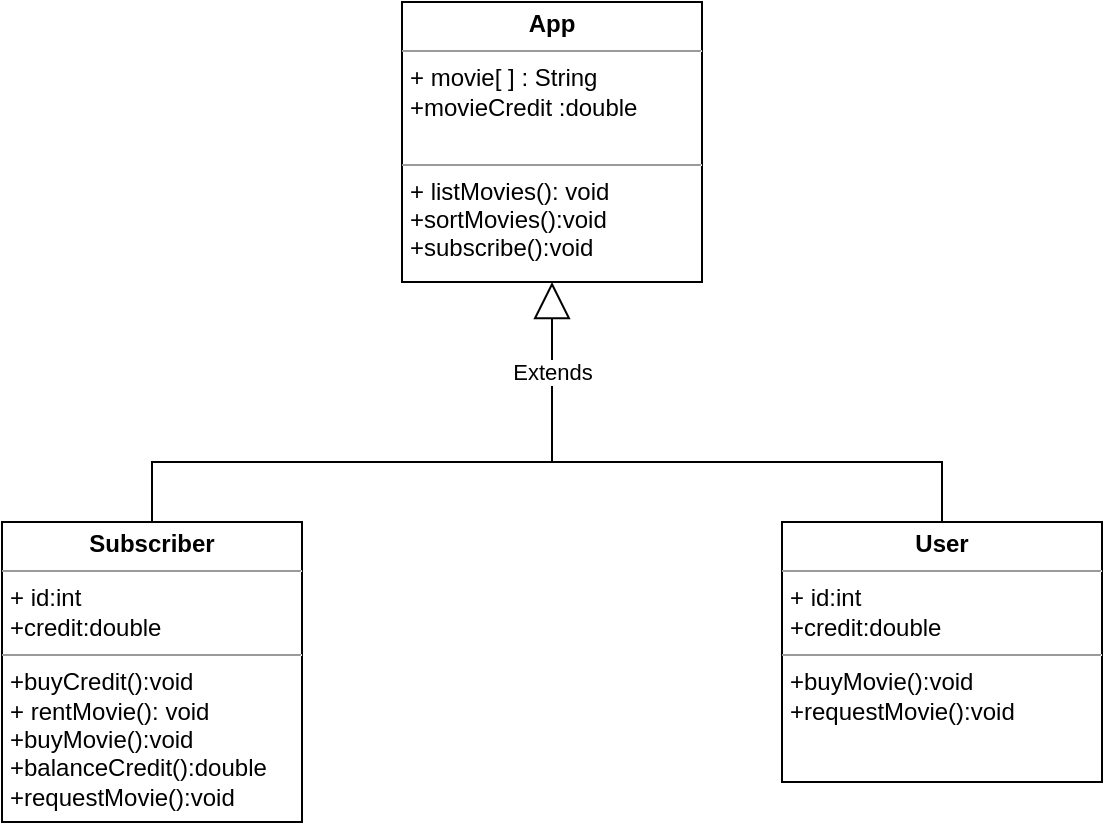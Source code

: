 <mxfile version="21.7.1" type="github">
  <diagram name="Page-1" id="929967ad-93f9-6ef4-fab6-5d389245f69c">
    <mxGraphModel dx="1050" dy="566" grid="1" gridSize="10" guides="1" tooltips="1" connect="1" arrows="1" fold="1" page="1" pageScale="1.5" pageWidth="1169" pageHeight="826" background="none" math="0" shadow="0">
      <root>
        <mxCell id="0" style=";html=1;" />
        <mxCell id="1" style=";html=1;" parent="0" />
        <mxCell id="eBXJGZw7fC2WVUuX2qBJ-1" value="&lt;p style=&quot;margin:0px;margin-top:4px;text-align:center;&quot;&gt;&lt;b&gt;App&lt;/b&gt;&lt;/p&gt;&lt;hr size=&quot;1&quot;&gt;&lt;p style=&quot;margin:0px;margin-left:4px;&quot;&gt;+ movie[ ] : String&lt;/p&gt;&lt;p style=&quot;margin:0px;margin-left:4px;&quot;&gt;+movieCredit :double&lt;/p&gt;&lt;p style=&quot;margin:0px;margin-left:4px;&quot;&gt;&lt;br&gt;&lt;/p&gt;&lt;hr size=&quot;1&quot;&gt;&lt;p style=&quot;margin:0px;margin-left:4px;&quot;&gt;+ listMovies(): void&lt;/p&gt;&lt;p style=&quot;margin:0px;margin-left:4px;&quot;&gt;+sortMovies():void&lt;/p&gt;&lt;p style=&quot;margin:0px;margin-left:4px;&quot;&gt;+subscribe():void&lt;/p&gt;" style="verticalAlign=top;align=left;overflow=fill;fontSize=12;fontFamily=Helvetica;html=1;whiteSpace=wrap;" vertex="1" parent="1">
          <mxGeometry x="500" width="150" height="140" as="geometry" />
        </mxCell>
        <mxCell id="eBXJGZw7fC2WVUuX2qBJ-2" value="&lt;p style=&quot;margin:0px;margin-top:4px;text-align:center;&quot;&gt;&lt;b&gt;User&lt;/b&gt;&lt;/p&gt;&lt;hr size=&quot;1&quot;&gt;&lt;p style=&quot;border-color: var(--border-color); margin: 0px 0px 0px 4px;&quot;&gt;+ id:int&lt;/p&gt;&lt;p style=&quot;border-color: var(--border-color); margin: 0px 0px 0px 4px;&quot;&gt;+credit:double&lt;/p&gt;&lt;hr size=&quot;1&quot;&gt;&lt;p style=&quot;margin:0px;margin-left:4px;&quot;&gt;+buyMovie():void&lt;/p&gt;&lt;p style=&quot;margin:0px;margin-left:4px;&quot;&gt;+requestMovie():void&lt;/p&gt;" style="verticalAlign=top;align=left;overflow=fill;fontSize=12;fontFamily=Helvetica;html=1;whiteSpace=wrap;" vertex="1" parent="1">
          <mxGeometry x="690" y="260" width="160" height="130" as="geometry" />
        </mxCell>
        <mxCell id="eBXJGZw7fC2WVUuX2qBJ-5" value="&lt;p style=&quot;margin:0px;margin-top:4px;text-align:center;&quot;&gt;&lt;b&gt;Subscriber&lt;/b&gt;&lt;/p&gt;&lt;hr size=&quot;1&quot;&gt;&lt;p style=&quot;margin:0px;margin-left:4px;&quot;&gt;+ id:int&lt;/p&gt;&lt;p style=&quot;margin:0px;margin-left:4px;&quot;&gt;+credit:double&lt;/p&gt;&lt;hr size=&quot;1&quot;&gt;&lt;p style=&quot;margin:0px;margin-left:4px;&quot;&gt;+buyCredit():void&lt;/p&gt;&lt;p style=&quot;margin:0px;margin-left:4px;&quot;&gt;+ rentMovie(): void&lt;/p&gt;&lt;p style=&quot;margin:0px;margin-left:4px;&quot;&gt;+buyMovie():void&lt;/p&gt;&lt;p style=&quot;margin:0px;margin-left:4px;&quot;&gt;+balanceCredit():double&lt;/p&gt;&lt;p style=&quot;margin:0px;margin-left:4px;&quot;&gt;+requestMovie():void&lt;br&gt;&lt;/p&gt;" style="verticalAlign=top;align=left;overflow=fill;fontSize=12;fontFamily=Helvetica;html=1;whiteSpace=wrap;" vertex="1" parent="1">
          <mxGeometry x="300" y="260" width="150" height="150" as="geometry" />
        </mxCell>
        <mxCell id="eBXJGZw7fC2WVUuX2qBJ-6" value="Extends" style="endArrow=block;endSize=16;endFill=0;html=1;rounded=0;entryX=0.5;entryY=1;entryDx=0;entryDy=0;" edge="1" parent="1" target="eBXJGZw7fC2WVUuX2qBJ-1">
          <mxGeometry width="160" relative="1" as="geometry">
            <mxPoint x="575" y="230" as="sourcePoint" />
            <mxPoint x="620" y="290" as="targetPoint" />
          </mxGeometry>
        </mxCell>
        <mxCell id="eBXJGZw7fC2WVUuX2qBJ-11" value="" style="endArrow=none;html=1;edgeStyle=orthogonalEdgeStyle;rounded=0;exitX=0.5;exitY=0;exitDx=0;exitDy=0;entryX=0.5;entryY=0;entryDx=0;entryDy=0;" edge="1" parent="1" source="eBXJGZw7fC2WVUuX2qBJ-5" target="eBXJGZw7fC2WVUuX2qBJ-2">
          <mxGeometry relative="1" as="geometry">
            <mxPoint x="490" y="230" as="sourcePoint" />
            <mxPoint x="650" y="230" as="targetPoint" />
            <Array as="points">
              <mxPoint x="375" y="230" />
              <mxPoint x="770" y="230" />
            </Array>
          </mxGeometry>
        </mxCell>
      </root>
    </mxGraphModel>
  </diagram>
</mxfile>
